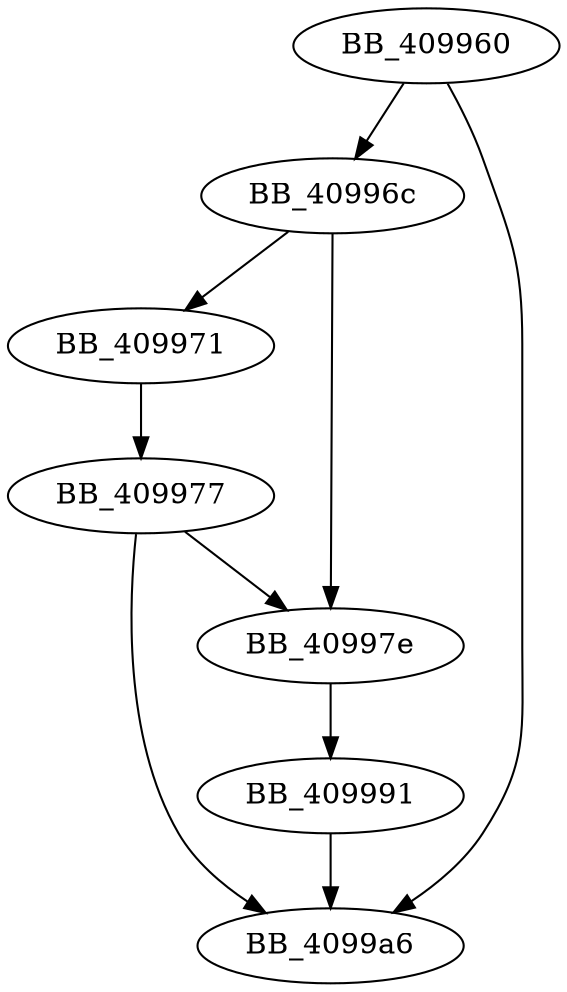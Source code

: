 DiGraph sub_409960{
BB_409960->BB_40996c
BB_409960->BB_4099a6
BB_40996c->BB_409971
BB_40996c->BB_40997e
BB_409971->BB_409977
BB_409977->BB_40997e
BB_409977->BB_4099a6
BB_40997e->BB_409991
BB_409991->BB_4099a6
}
